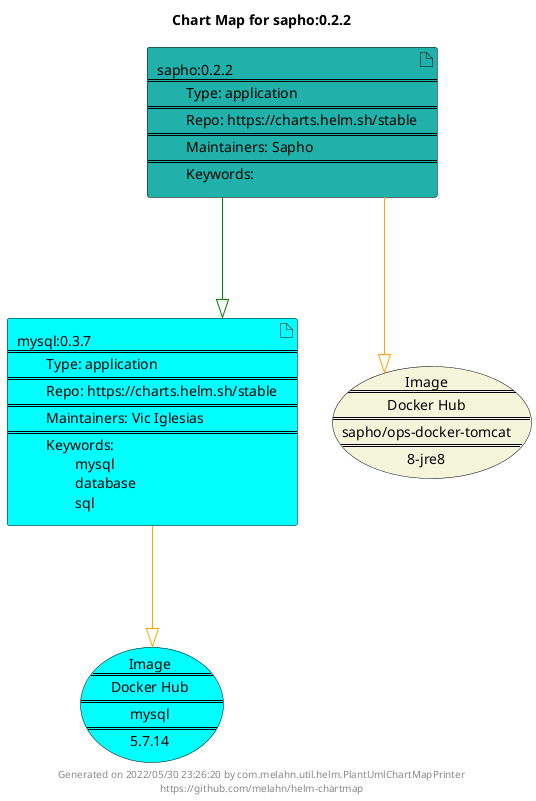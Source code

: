@startuml
skinparam linetype ortho
skinparam backgroundColor white
skinparam usecaseBorderColor black
skinparam usecaseArrowColor LightSlateGray
skinparam artifactBorderColor black
skinparam artifactArrowColor LightSlateGray

title Chart Map for sapho:0.2.2

'There are 2 referenced Helm Charts
artifact "sapho:0.2.2\n====\n\tType: application\n====\n\tRepo: https://charts.helm.sh/stable\n====\n\tMaintainers: Sapho\n====\n\tKeywords: " as sapho_0_2_2 #LightSeaGreen
artifact "mysql:0.3.7\n====\n\tType: application\n====\n\tRepo: https://charts.helm.sh/stable\n====\n\tMaintainers: Vic Iglesias\n====\n\tKeywords: \n\t\tmysql\n\t\tdatabase\n\t\tsql" as mysql_0_3_7 #Aqua

'There are 2 referenced Docker Images
usecase "Image\n====\nDocker Hub\n====\nmysql\n====\n5.7.14" as mysql_5_7_14 #Aqua
usecase "Image\n====\nDocker Hub\n====\nsapho/ops-docker-tomcat\n====\n8-jre8" as sapho_ops_docker_tomcat_8_jre8 #Beige

'Chart Dependencies
sapho_0_2_2--[#green]-|>mysql_0_3_7
sapho_0_2_2--[#orange]-|>sapho_ops_docker_tomcat_8_jre8
mysql_0_3_7--[#orange]-|>mysql_5_7_14

center footer Generated on 2022/05/30 23:26:20 by com.melahn.util.helm.PlantUmlChartMapPrinter\nhttps://github.com/melahn/helm-chartmap
@enduml
